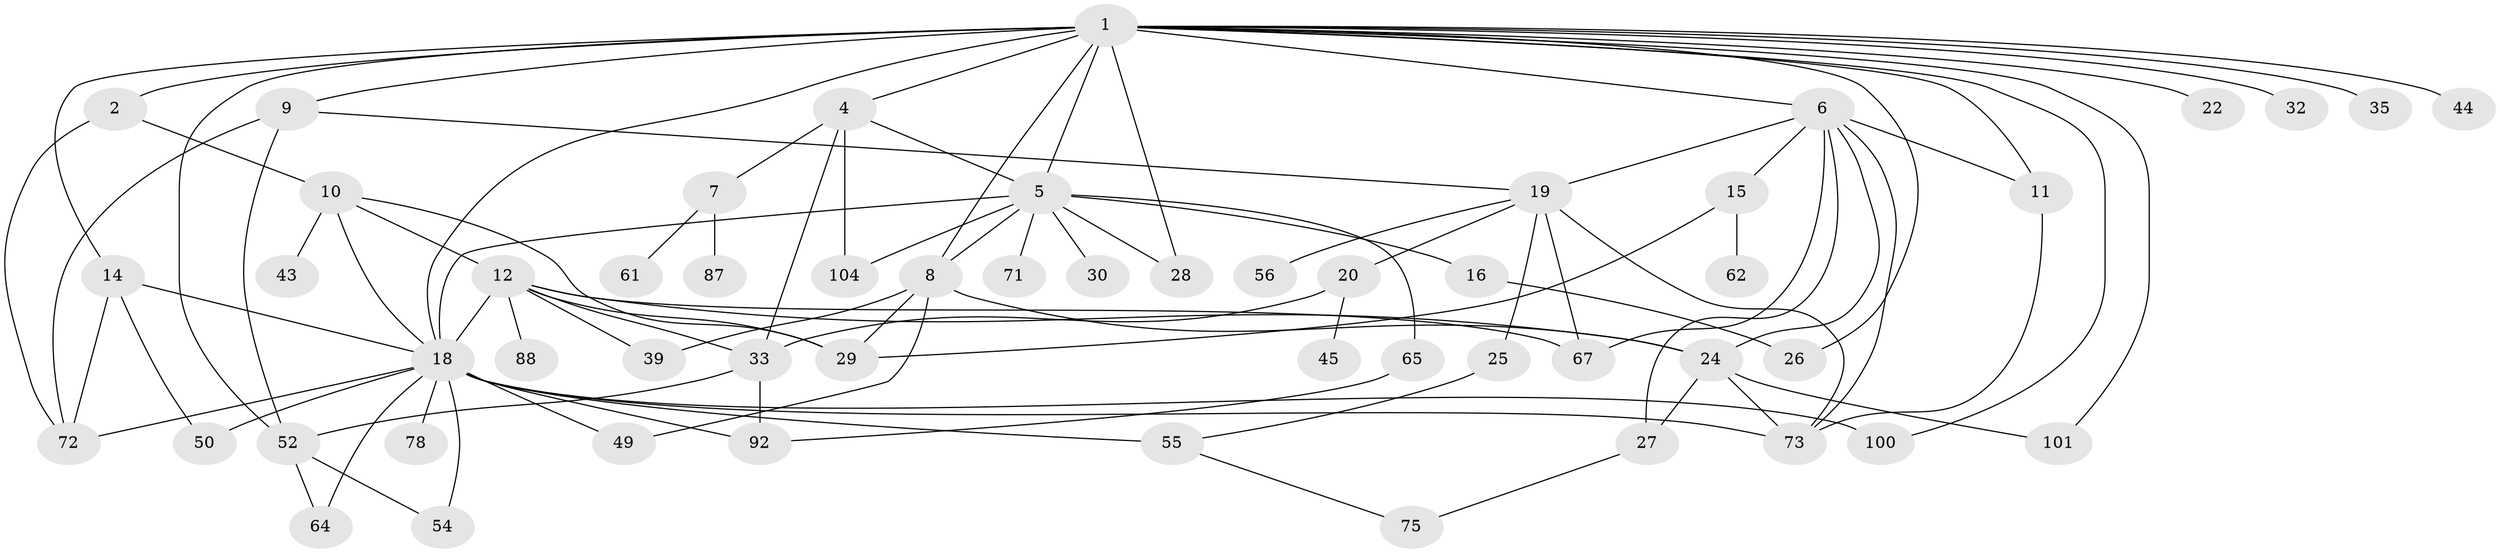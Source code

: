 // original degree distribution, {6: 0.05504587155963303, 4: 0.14678899082568808, 5: 0.08256880733944955, 8: 0.009174311926605505, 2: 0.3119266055045872, 3: 0.1834862385321101, 7: 0.01834862385321101, 1: 0.1926605504587156}
// Generated by graph-tools (version 1.1) at 2025/13/03/09/25 04:13:24]
// undirected, 54 vertices, 94 edges
graph export_dot {
graph [start="1"]
  node [color=gray90,style=filled];
  1 [super="+3+31"];
  2;
  4;
  5 [super="+59+17"];
  6;
  7 [super="+41"];
  8 [super="+66"];
  9;
  10 [super="+94"];
  11 [super="+13"];
  12 [super="+70+40+34"];
  14 [super="+58"];
  15 [super="+46+36"];
  16;
  18 [super="+38+99+37"];
  19 [super="+23+97"];
  20;
  22;
  24 [super="+90+95"];
  25;
  26;
  27 [super="+42"];
  28 [super="+82"];
  29 [super="+93+69"];
  30;
  32 [super="+107"];
  33 [super="+60"];
  35;
  39;
  43;
  44;
  45;
  49;
  50 [super="+84"];
  52 [super="+102"];
  54;
  55;
  56;
  61 [super="+83"];
  62 [super="+86"];
  64;
  65;
  67;
  71 [super="+80"];
  72;
  73 [super="+85"];
  75;
  78;
  87;
  88;
  92;
  100;
  101;
  104 [super="+105"];
  1 -- 2 [weight=2];
  1 -- 6;
  1 -- 14;
  1 -- 52 [weight=2];
  1 -- 35;
  1 -- 4;
  1 -- 22;
  1 -- 8;
  1 -- 9;
  1 -- 32;
  1 -- 100;
  1 -- 5;
  1 -- 101;
  1 -- 11;
  1 -- 44;
  1 -- 18;
  1 -- 26;
  1 -- 28;
  2 -- 10;
  2 -- 72;
  4 -- 5;
  4 -- 7;
  4 -- 33;
  4 -- 104;
  5 -- 8;
  5 -- 16;
  5 -- 65;
  5 -- 104;
  5 -- 18;
  5 -- 71;
  5 -- 28;
  5 -- 30;
  6 -- 11;
  6 -- 15;
  6 -- 19;
  6 -- 24;
  6 -- 27;
  6 -- 67;
  6 -- 73;
  7 -- 61;
  7 -- 87;
  8 -- 49;
  8 -- 39;
  8 -- 24;
  8 -- 29;
  9 -- 72;
  9 -- 52;
  9 -- 19;
  10 -- 12;
  10 -- 29;
  10 -- 43;
  10 -- 18 [weight=2];
  11 -- 73;
  12 -- 33;
  12 -- 67;
  12 -- 18 [weight=3];
  12 -- 88;
  12 -- 39;
  12 -- 24;
  12 -- 29;
  14 -- 18;
  14 -- 72;
  14 -- 50;
  15 -- 29;
  15 -- 62;
  16 -- 26;
  18 -- 54;
  18 -- 64;
  18 -- 100 [weight=2];
  18 -- 72;
  18 -- 73;
  18 -- 78;
  18 -- 50 [weight=2];
  18 -- 55 [weight=2];
  18 -- 49;
  18 -- 92;
  19 -- 20;
  19 -- 56;
  19 -- 25;
  19 -- 73;
  19 -- 67;
  20 -- 45;
  20 -- 33;
  24 -- 27;
  24 -- 73;
  24 -- 101;
  25 -- 55;
  27 -- 75;
  33 -- 52;
  33 -- 92;
  52 -- 64;
  52 -- 54;
  55 -- 75;
  65 -- 92;
}
